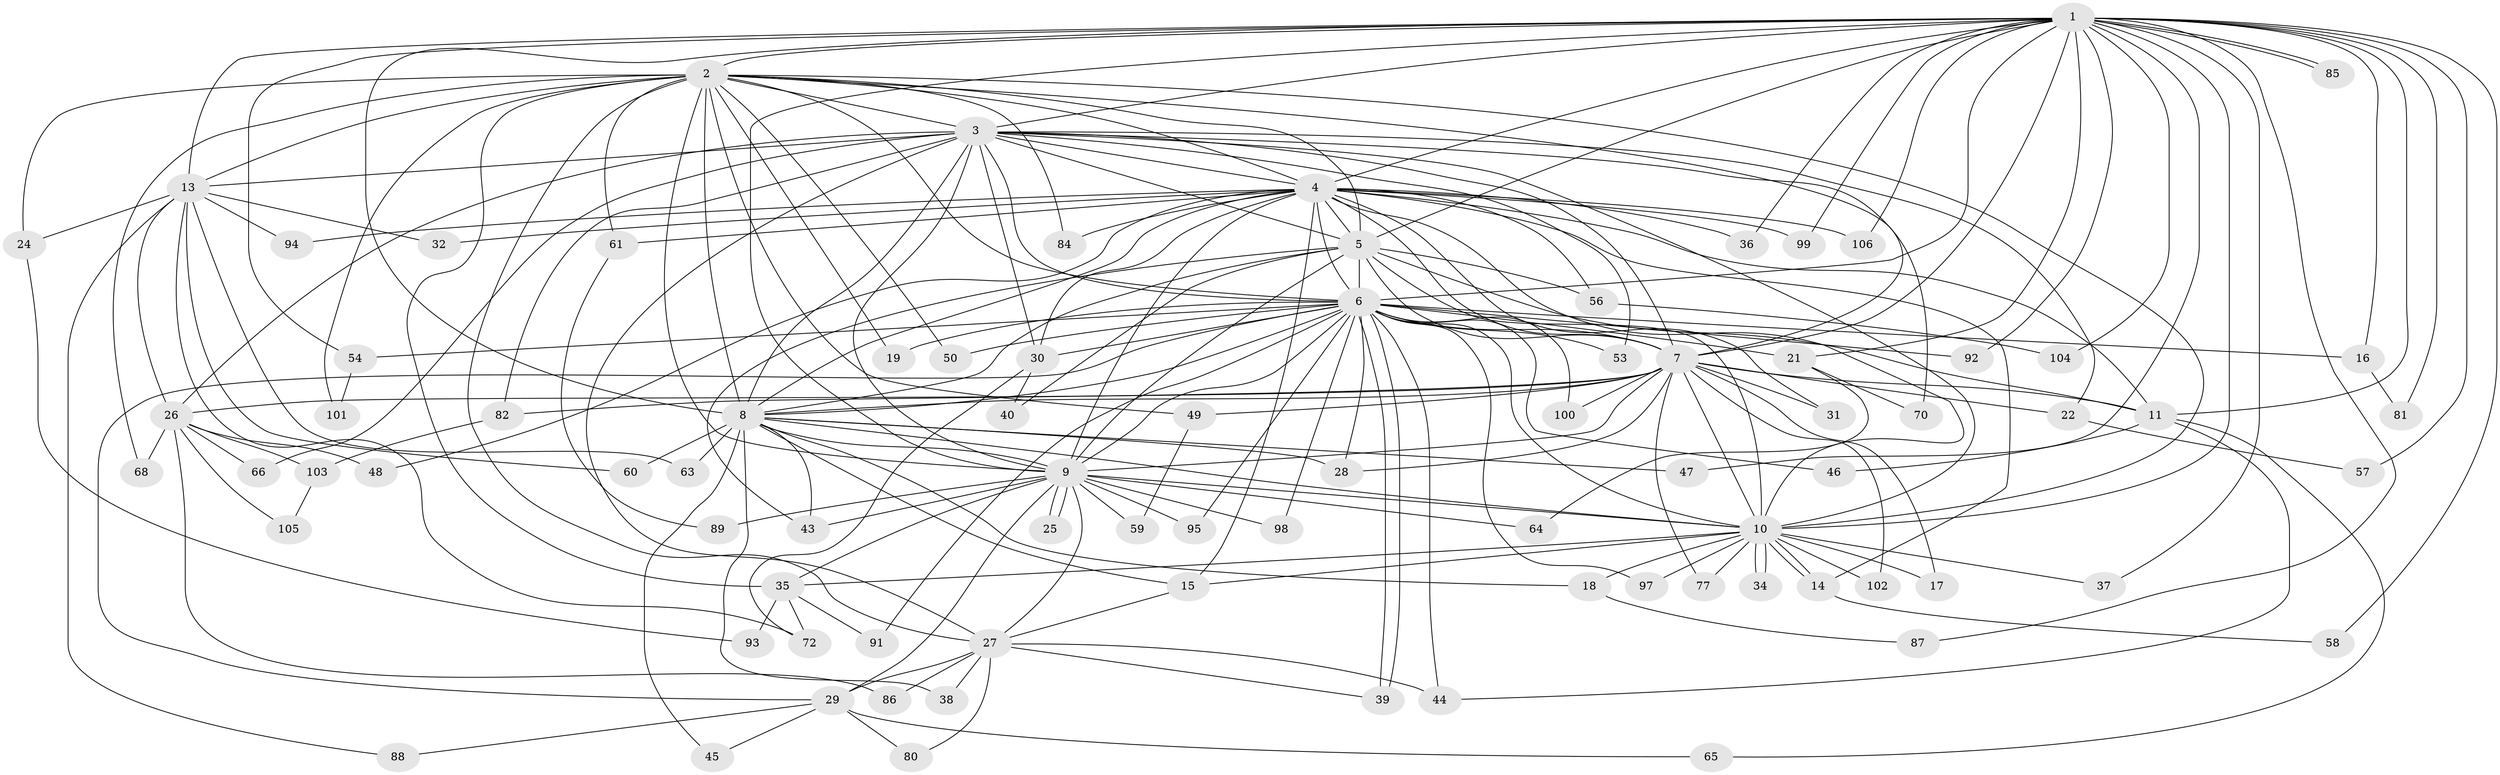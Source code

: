 // original degree distribution, {28: 0.009433962264150943, 21: 0.018867924528301886, 20: 0.018867924528301886, 23: 0.009433962264150943, 14: 0.009433962264150943, 30: 0.009433962264150943, 19: 0.009433962264150943, 22: 0.009433962264150943, 5: 0.018867924528301886, 3: 0.16037735849056603, 11: 0.009433962264150943, 4: 0.03773584905660377, 2: 0.6415094339622641, 9: 0.009433962264150943, 10: 0.009433962264150943, 7: 0.009433962264150943, 6: 0.009433962264150943}
// Generated by graph-tools (version 1.1) at 2025/41/03/06/25 10:41:34]
// undirected, 84 vertices, 209 edges
graph export_dot {
graph [start="1"]
  node [color=gray90,style=filled];
  1 [super="+23"];
  2 [super="+76"];
  3 [super="+74"];
  4 [super="+55"];
  5 [super="+71"];
  6 [super="+90"];
  7 [super="+12"];
  8 [super="+75"];
  9 [super="+20"];
  10 [super="+62"];
  11 [super="+42"];
  13 [super="+51"];
  14 [super="+52"];
  15 [super="+69"];
  16;
  17;
  18;
  19;
  21;
  22;
  24;
  25;
  26 [super="+41"];
  27 [super="+33"];
  28 [super="+78"];
  29 [super="+96"];
  30;
  31;
  32;
  34;
  35;
  36;
  37;
  38;
  39 [super="+83"];
  40;
  43 [super="+67"];
  44 [super="+73"];
  45;
  46;
  47;
  48;
  49;
  50;
  53;
  54;
  56;
  57;
  58;
  59;
  60;
  61;
  63;
  64;
  65;
  66;
  68;
  70;
  72 [super="+79"];
  77;
  80;
  81;
  82;
  84;
  85;
  86;
  87;
  88;
  89;
  91;
  92;
  93;
  94;
  95;
  97;
  98;
  99;
  100;
  101;
  102;
  103;
  104;
  105;
  106;
  1 -- 2;
  1 -- 3;
  1 -- 4;
  1 -- 5;
  1 -- 6;
  1 -- 7;
  1 -- 8;
  1 -- 9 [weight=2];
  1 -- 10;
  1 -- 11;
  1 -- 13;
  1 -- 16;
  1 -- 21;
  1 -- 36;
  1 -- 37;
  1 -- 47;
  1 -- 54;
  1 -- 57;
  1 -- 58;
  1 -- 81;
  1 -- 85;
  1 -- 85;
  1 -- 87;
  1 -- 92;
  1 -- 99;
  1 -- 104;
  1 -- 106;
  2 -- 3 [weight=2];
  2 -- 4;
  2 -- 5;
  2 -- 6;
  2 -- 7;
  2 -- 8;
  2 -- 9;
  2 -- 10;
  2 -- 13;
  2 -- 19;
  2 -- 24;
  2 -- 27;
  2 -- 35;
  2 -- 49;
  2 -- 50;
  2 -- 61;
  2 -- 68;
  2 -- 84;
  2 -- 101;
  3 -- 4;
  3 -- 5;
  3 -- 6;
  3 -- 7;
  3 -- 8 [weight=2];
  3 -- 9;
  3 -- 10;
  3 -- 22;
  3 -- 26;
  3 -- 30;
  3 -- 53;
  3 -- 66;
  3 -- 70;
  3 -- 82;
  3 -- 13;
  3 -- 27;
  4 -- 5;
  4 -- 6;
  4 -- 7;
  4 -- 8;
  4 -- 9;
  4 -- 10;
  4 -- 15;
  4 -- 31;
  4 -- 32;
  4 -- 36;
  4 -- 48;
  4 -- 56;
  4 -- 61;
  4 -- 84;
  4 -- 94;
  4 -- 99;
  4 -- 106;
  4 -- 30;
  4 -- 11;
  4 -- 14;
  5 -- 6;
  5 -- 7;
  5 -- 8 [weight=2];
  5 -- 9;
  5 -- 10;
  5 -- 11;
  5 -- 40;
  5 -- 43;
  5 -- 56;
  6 -- 7;
  6 -- 8;
  6 -- 9;
  6 -- 10;
  6 -- 16;
  6 -- 19;
  6 -- 21;
  6 -- 29;
  6 -- 30;
  6 -- 39;
  6 -- 39;
  6 -- 44;
  6 -- 46;
  6 -- 50;
  6 -- 53;
  6 -- 54;
  6 -- 91;
  6 -- 92;
  6 -- 95;
  6 -- 97;
  6 -- 98;
  6 -- 100;
  6 -- 28;
  7 -- 8;
  7 -- 9;
  7 -- 10;
  7 -- 17;
  7 -- 22;
  7 -- 28;
  7 -- 31;
  7 -- 49;
  7 -- 77;
  7 -- 82;
  7 -- 100;
  7 -- 11;
  7 -- 102;
  7 -- 26;
  8 -- 9;
  8 -- 10;
  8 -- 18;
  8 -- 28;
  8 -- 38;
  8 -- 45;
  8 -- 47;
  8 -- 60;
  8 -- 63;
  8 -- 15;
  8 -- 43;
  9 -- 10 [weight=2];
  9 -- 25;
  9 -- 25;
  9 -- 27;
  9 -- 29;
  9 -- 35;
  9 -- 43;
  9 -- 59;
  9 -- 64;
  9 -- 89;
  9 -- 95;
  9 -- 98;
  10 -- 14;
  10 -- 14;
  10 -- 15;
  10 -- 17;
  10 -- 18;
  10 -- 34;
  10 -- 34;
  10 -- 37;
  10 -- 77;
  10 -- 97;
  10 -- 102;
  10 -- 35;
  11 -- 46;
  11 -- 65;
  11 -- 44;
  13 -- 24;
  13 -- 26;
  13 -- 32;
  13 -- 60;
  13 -- 63;
  13 -- 88;
  13 -- 94;
  13 -- 72;
  14 -- 58;
  15 -- 27;
  16 -- 81;
  18 -- 87;
  21 -- 64;
  21 -- 70;
  22 -- 57;
  24 -- 93;
  26 -- 48;
  26 -- 66;
  26 -- 68;
  26 -- 86;
  26 -- 103;
  26 -- 105;
  27 -- 38;
  27 -- 80;
  27 -- 86;
  27 -- 29;
  27 -- 44;
  27 -- 39;
  29 -- 45;
  29 -- 65;
  29 -- 80;
  29 -- 88;
  30 -- 40;
  30 -- 72;
  35 -- 72;
  35 -- 91;
  35 -- 93;
  49 -- 59;
  54 -- 101;
  56 -- 104;
  61 -- 89;
  82 -- 103;
  103 -- 105;
}
